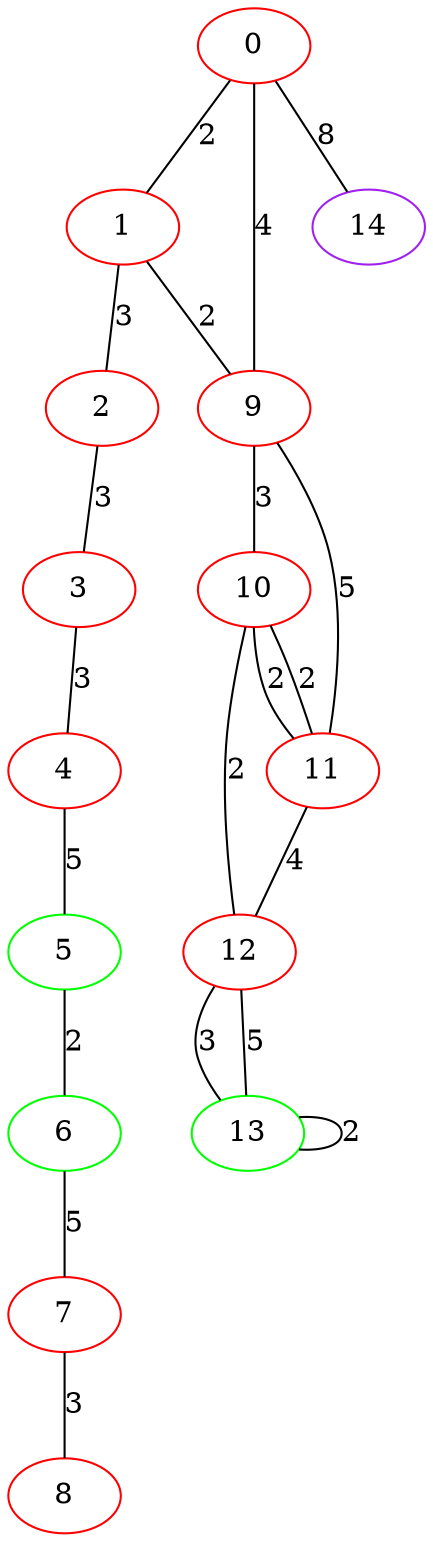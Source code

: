 graph "" {
0 [color=red, weight=1];
1 [color=red, weight=1];
2 [color=red, weight=1];
3 [color=red, weight=1];
4 [color=red, weight=1];
5 [color=green, weight=2];
6 [color=green, weight=2];
7 [color=red, weight=1];
8 [color=red, weight=1];
9 [color=red, weight=1];
10 [color=red, weight=1];
11 [color=red, weight=1];
12 [color=red, weight=1];
13 [color=green, weight=2];
14 [color=purple, weight=4];
0 -- 1  [key=0, label=2];
0 -- 14  [key=0, label=8];
0 -- 9  [key=0, label=4];
1 -- 9  [key=0, label=2];
1 -- 2  [key=0, label=3];
2 -- 3  [key=0, label=3];
3 -- 4  [key=0, label=3];
4 -- 5  [key=0, label=5];
5 -- 6  [key=0, label=2];
6 -- 7  [key=0, label=5];
7 -- 8  [key=0, label=3];
9 -- 10  [key=0, label=3];
9 -- 11  [key=0, label=5];
10 -- 11  [key=0, label=2];
10 -- 11  [key=1, label=2];
10 -- 12  [key=0, label=2];
11 -- 12  [key=0, label=4];
12 -- 13  [key=0, label=3];
12 -- 13  [key=1, label=5];
13 -- 13  [key=0, label=2];
}
